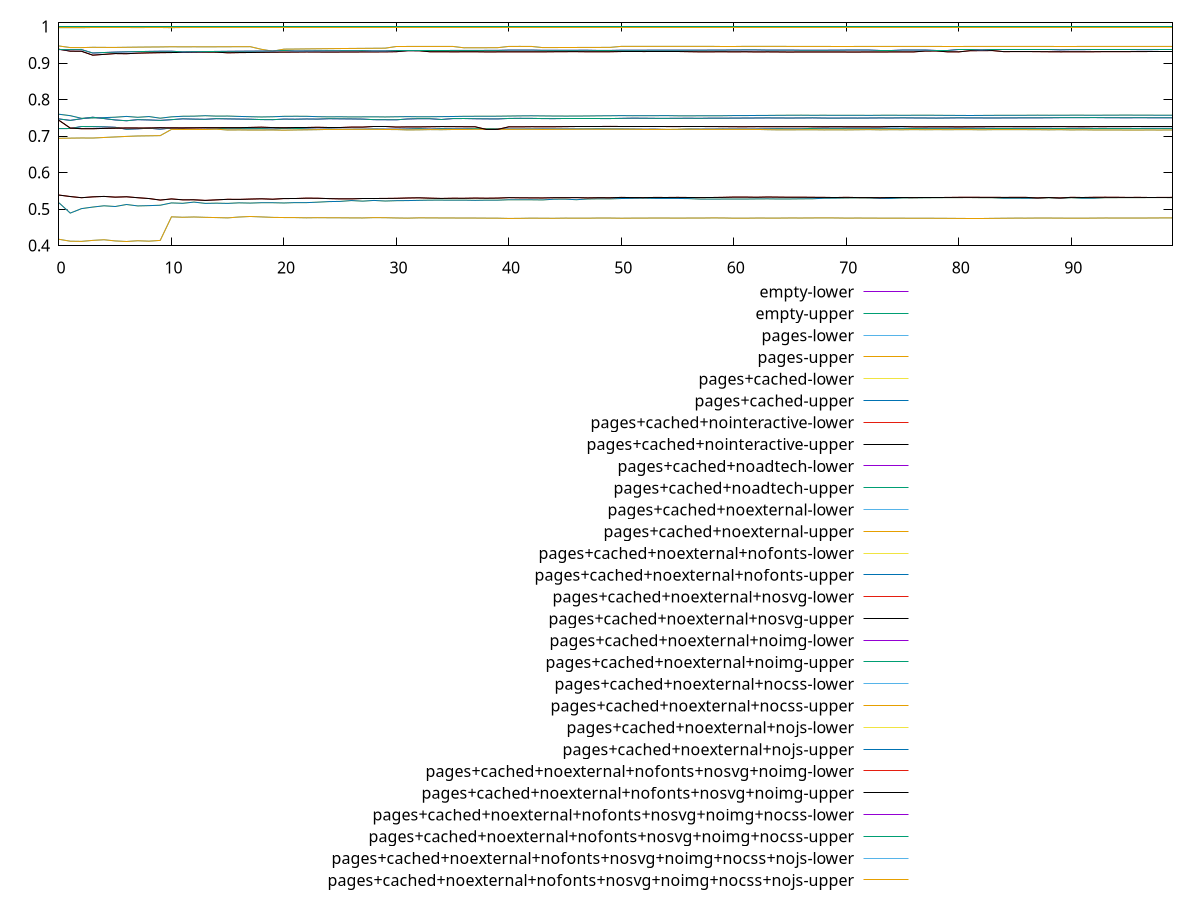 reset

$emptyLower <<EOF
0 0.9999988923635843
1 0.9999988777140756
2 0.999998929100184
3 0.9999989431433602
4 0.9999989604121001
5 0.9999989697265349
6 0.9999989797685088
7 0.9999989861453575
8 0.999998992707236
9 0.999998999787985
10 0.9999990285158242
11 0.9999990289676807
12 0.9999990292012234
13 0.9999990211427272
14 0.9999990205044482
15 0.9999990199738852
16 0.9999990208810751
17 0.9999990216341322
18 0.99999902129815
19 0.9999990219689078
20 0.9999990273616486
21 0.999999028995459
22 0.9999990292533472
23 0.9999990294990936
24 0.9999990297576079
25 0.9999990305840882
26 0.9999990307077999
27 0.9999990308342911
28 0.999999030195598
29 0.9999990296098221
30 0.9999990296098221
31 0.9999990291038572
32 0.9999990286342691
33 0.9999990281807135
34 0.9999990252901212
35 0.9999990249901444
36 0.999999025991806
37 0.9999990262340799
38 0.9999990268913074
39 0.9999990269866654
40 0.9999990300332136
41 0.9999990301519465
42 0.9999990302712884
43 0.9999990298590503
44 0.9999990303636929
45 0.9999990310950929
46 0.9999990311506218
47 0.9999990311483066
48 0.9999990297063207
49 0.9999990277527233
50 0.9999990304060806
51 0.9999990296501706
52 0.9999990262670713
53 0.9999990271736205
54 0.9999990260698042
55 0.999999026257446
56 0.9999990264186527
57 0.9999990262224483
58 0.9999990268433174
59 0.9999990270062392
60 0.9999990256290993
61 0.9999990260502511
62 0.9999990261823223
63 0.9999990263194145
64 0.9999990267112258
65 0.9999990268493761
66 0.9999990275860416
67 0.9999990300375311
68 0.999999027041642
69 0.999999026866309
70 0.9999990282470107
71 0.9999990289417195
72 0.9999990290169501
73 0.9999990291016306
74 0.9999990289354915
75 0.9999990290245129
76 0.9999990291164974
77 0.9999990295622999
78 0.9999990293766837
79 0.9999990294473265
80 0.9999990294473265
81 0.9999990295049016
82 0.9999990297790953
83 0.9999990296007089
84 0.9999990298549528
85 0.9999990302553201
86 0.9999990307751244
87 0.9999990308018774
88 0.9999990310438286
89 0.9999990310903463
90 0.9999990305921924
91 0.9999990306157895
92 0.9999990311357368
93 0.9999990309404803
94 0.9999990309862533
95 0.9999990305556429
96 0.999999030607598
97 0.9999990308098805
98 0.9999990313009911
99 0.9999990317909081
EOF

$emptyUpper <<EOF
0 0.9999988923635843
1 0.9999988777140756
2 0.999998929100184
3 0.9999989431433602
4 0.9999989604121001
5 0.9999989697265349
6 0.9999989797685088
7 0.9999989861453575
8 0.999998992707236
9 0.999998999787985
10 0.9999990285158242
11 0.9999990289676807
12 0.9999990292012234
13 0.9999990211427272
14 0.9999990205044482
15 0.9999990199738852
16 0.9999990208810751
17 0.9999990216341322
18 0.99999902129815
19 0.9999990219689078
20 0.9999990273616486
21 0.999999028995459
22 0.9999990292533472
23 0.9999990294990936
24 0.9999990297576079
25 0.9999990305840882
26 0.9999990307077999
27 0.9999990308342911
28 0.999999030195598
29 0.9999990296098221
30 0.9999990296098221
31 0.9999990291038572
32 0.9999990286342691
33 0.9999990281807135
34 0.9999990252901212
35 0.9999990249901444
36 0.999999025991806
37 0.9999990262340799
38 0.9999990268913074
39 0.9999990269866654
40 0.9999990300332136
41 0.9999990301519465
42 0.9999990302712884
43 0.9999990298590503
44 0.9999990303636929
45 0.9999990310950929
46 0.9999990311506218
47 0.9999990311483066
48 0.9999990297063207
49 0.9999990277527233
50 0.9999990304060806
51 0.9999990296501706
52 0.9999990262670713
53 0.9999990271736205
54 0.9999990260698042
55 0.999999026257446
56 0.9999990264186527
57 0.9999990262224483
58 0.9999990268433174
59 0.9999990270062392
60 0.9999990256290993
61 0.9999990260502511
62 0.9999990261823223
63 0.9999990263194145
64 0.9999990267112258
65 0.9999990268493761
66 0.9999990275860416
67 0.9999990300375311
68 0.999999027041642
69 0.999999026866309
70 0.9999990282470107
71 0.9999990289417195
72 0.9999990290169501
73 0.9999990291016306
74 0.9999990289354915
75 0.9999990290245129
76 0.9999990291164974
77 0.9999990295622999
78 0.9999990293766837
79 0.9999990294473265
80 0.9999990294473265
81 0.9999990295049016
82 0.9999990297790953
83 0.9999990296007089
84 0.9999990298549528
85 0.9999990302553201
86 0.9999990307751244
87 0.9999990308018774
88 0.9999990310438286
89 0.9999990310903463
90 0.9999990305921924
91 0.9999990306157895
92 0.9999990311357368
93 0.9999990309404803
94 0.9999990309862533
95 0.9999990305556429
96 0.999999030607598
97 0.9999990308098805
98 0.9999990313009911
99 0.9999990317909081
EOF

$pagesLower <<EOF
0 0.41721650561003276
1 0.4120162612295458
2 0.41154416772945357
3 0.41424191979903285
4 0.4159692504664762
5 0.4127732924356839
6 0.4111891513379051
7 0.41326238302634305
8 0.4120645651600633
9 0.4142448503024684
10 0.4788276062616534
11 0.4775627676660954
12 0.47839004769972376
13 0.4774027968504841
14 0.4767490464905144
15 0.47592478644315594
16 0.47827017508390884
17 0.47977035253170547
18 0.47857214745013893
19 0.47724858309243373
20 0.476837020477747
21 0.47668961444867053
22 0.47610003382674687
23 0.47649567768102413
24 0.4762564165784904
25 0.47613887415678413
26 0.475889070798438
27 0.47574752787575714
28 0.4766286057379101
29 0.4764138530550774
30 0.4756812482012308
31 0.4752060826739305
32 0.47600530173206723
33 0.47589548520902486
34 0.4756976698011981
35 0.47559063749876684
36 0.4755392500532116
37 0.4754204550451033
38 0.4752159677639969
39 0.4750722806679799
40 0.47437366929097863
41 0.47461677270067343
42 0.47519118097038954
43 0.4749230175614936
44 0.4747937164608692
45 0.47523896177414565
46 0.4751094052466612
47 0.47503336851899236
48 0.47555557716622104
49 0.4754469168062465
50 0.474983496468355
51 0.47524856163337065
52 0.475323253399671
53 0.47551224490831545
54 0.475429160243691
55 0.4753251024305801
56 0.47541227705532946
57 0.47540463978688
58 0.47580095960651086
59 0.4757416384489725
60 0.47506298357540344
61 0.47507689074118625
62 0.4754280488620107
63 0.4753899838202951
64 0.4753484983814871
65 0.4756345028034481
66 0.4755502506417137
67 0.475740980131785
68 0.4759317448020673
69 0.4757452670661122
70 0.47527791722072443
71 0.4754498377560242
72 0.4753018571341572
73 0.4751764570972412
74 0.47511994501382177
75 0.475063850987601
76 0.4749564297464341
77 0.474877659717279
78 0.47484083076533373
79 0.47466047631059866
80 0.4744300754754162
81 0.47435498916336905
82 0.474365105235792
83 0.47462720874997455
84 0.4749519918328265
85 0.47524222550651035
86 0.47520918586780214
87 0.4754971815957989
88 0.4754616425289613
89 0.4752603196967363
90 0.47507497426800477
91 0.475053873045395
92 0.4753148585787584
93 0.4755872178520248
94 0.4755551974136539
95 0.4754669744475073
96 0.47540502827492453
97 0.475639907829576
98 0.47579773439691386
99 0.4758971786670146
EOF

$pagesUpper <<EOF
0 0.41721650561003276
1 0.4120162612295458
2 0.41154416772945357
3 0.41424191979903285
4 0.4159692504664762
5 0.4127732924356839
6 0.4111891513379051
7 0.41326238302634305
8 0.4120645651600633
9 0.4142448503024684
10 0.4788276062616534
11 0.4775627676660954
12 0.47839004769972376
13 0.4774027968504841
14 0.4767490464905144
15 0.47592478644315594
16 0.47827017508390884
17 0.47977035253170547
18 0.47857214745013893
19 0.47724858309243373
20 0.476837020477747
21 0.47668961444867053
22 0.47610003382674687
23 0.47649567768102413
24 0.4762564165784904
25 0.47613887415678413
26 0.475889070798438
27 0.47574752787575714
28 0.4766286057379101
29 0.4764138530550774
30 0.4756812482012308
31 0.4752060826739305
32 0.47600530173206723
33 0.47589548520902486
34 0.4756976698011981
35 0.47559063749876684
36 0.4755392500532116
37 0.4754204550451033
38 0.4752159677639969
39 0.4750722806679799
40 0.47437366929097863
41 0.47461677270067343
42 0.47519118097038954
43 0.4749230175614936
44 0.4747937164608692
45 0.47523896177414565
46 0.4751094052466612
47 0.47503336851899236
48 0.47555557716622104
49 0.4754469168062465
50 0.474983496468355
51 0.47524856163337065
52 0.475323253399671
53 0.47551224490831545
54 0.475429160243691
55 0.4753251024305801
56 0.47541227705532946
57 0.47540463978688
58 0.47580095960651086
59 0.4757416384489725
60 0.47506298357540344
61 0.47507689074118625
62 0.4754280488620107
63 0.4753899838202951
64 0.4753484983814871
65 0.4756345028034481
66 0.4755502506417137
67 0.475740980131785
68 0.4759317448020673
69 0.4757452670661122
70 0.47527791722072443
71 0.4754498377560242
72 0.4753018571341572
73 0.4751764570972412
74 0.47511994501382177
75 0.475063850987601
76 0.4749564297464341
77 0.474877659717279
78 0.47484083076533373
79 0.47466047631059866
80 0.4744300754754162
81 0.47435498916336905
82 0.474365105235792
83 0.47462720874997455
84 0.4749519918328265
85 0.47524222550651035
86 0.47520918586780214
87 0.4754971815957989
88 0.4754616425289613
89 0.4752603196967363
90 0.47507497426800477
91 0.475053873045395
92 0.4753148585787584
93 0.4755872178520248
94 0.4755551974136539
95 0.4754669744475073
96 0.47540502827492453
97 0.475639907829576
98 0.47579773439691386
99 0.4758971786670146
EOF

$pagesCachedLower <<EOF
0 0.517172630862501
1 0.48903035586114996
2 0.5012762059168185
3 0.5055236446209951
4 0.5090500206063051
5 0.5070560320541161
6 0.5125623241007754
7 0.5087226395446118
8 0.5094867829270825
9 0.5105659080039995
10 0.5169281884895789
11 0.5158193153597884
12 0.5191710938944119
13 0.5156356275922986
14 0.5162267310079159
15 0.5156136352025059
16 0.5171126842562386
17 0.5164415336123634
18 0.5174830344732093
19 0.5174582722627402
20 0.516764569620967
21 0.5177666326892603
22 0.5177063510149358
23 0.5189652307134286
24 0.5205500363206917
25 0.521073331596288
26 0.5233871246909583
27 0.5217691967260059
28 0.5237184239866226
29 0.5221206993469747
30 0.5230730833878882
31 0.5233330824592032
32 0.5239652902910005
33 0.5245238759161361
34 0.5245601613694791
35 0.5244173233254269
36 0.5245096602610417
37 0.5239528970953083
38 0.5244958498932268
39 0.524438004741603
40 0.5255915744271652
41 0.5254987145086979
42 0.5254797966523804
43 0.5251178372832075
44 0.5270000533340068
45 0.5272287454474397
46 0.5257048556622118
47 0.5276672298147802
48 0.5281587670098105
49 0.5280770640354701
50 0.5289527465360252
51 0.5294348915309668
52 0.5298333713280998
53 0.5292730172445849
54 0.5291654478781156
55 0.5291430805244225
56 0.5287122843710802
57 0.5274265991337852
58 0.5272798863244651
59 0.5274909493648404
60 0.527601567061831
61 0.527524236563641
62 0.5278586340742025
63 0.5280418459394665
64 0.5276585185019804
65 0.5277796672222628
66 0.5281353401962887
67 0.5283049940387068
68 0.5296798460388935
69 0.5299431557515509
70 0.5304818877542876
71 0.5307715843553863
72 0.530506105983818
73 0.529107841432585
74 0.5292459629661334
75 0.5305633200688461
76 0.5307478538534784
77 0.5309680682369043
78 0.5312282160544511
79 0.5313387596105654
80 0.5314258125937614
81 0.5315273361311886
82 0.5311895170140345
83 0.5311262864274172
84 0.5297107177580339
85 0.5297421974096254
86 0.5295691420893495
87 0.5298009378366425
88 0.5311019386804895
89 0.5295145490144147
90 0.5311778205538658
91 0.5296808356341918
92 0.5297200679888002
93 0.5312005006730424
94 0.531277217293109
95 0.5314181807934303
96 0.5313545204843719
97 0.5315602132122464
98 0.531639604200351
99 0.5313051490709697
EOF

$pagesCachedUpper <<EOF
0 0.517172630862501
1 0.48903035586114996
2 0.5012762059168185
3 0.5055236446209951
4 0.5090500206063051
5 0.5070560320541161
6 0.5125623241007754
7 0.5087226395446118
8 0.5094867829270825
9 0.5105659080039995
10 0.5169281884895789
11 0.5158193153597884
12 0.5191710938944119
13 0.5156356275922986
14 0.5162267310079159
15 0.5156136352025059
16 0.5171126842562386
17 0.5164415336123634
18 0.5174830344732093
19 0.5174582722627402
20 0.516764569620967
21 0.5177666326892603
22 0.5177063510149358
23 0.5189652307134286
24 0.5205500363206917
25 0.521073331596288
26 0.5233871246909583
27 0.5217691967260059
28 0.5237184239866226
29 0.5221206993469747
30 0.5230730833878882
31 0.5233330824592032
32 0.5239652902910005
33 0.5245238759161361
34 0.5245601613694791
35 0.5244173233254269
36 0.5245096602610417
37 0.5239528970953083
38 0.5244958498932268
39 0.524438004741603
40 0.5255915744271652
41 0.5254987145086979
42 0.5254797966523804
43 0.5251178372832075
44 0.5270000533340068
45 0.5272287454474397
46 0.5257048556622118
47 0.5276672298147802
48 0.5281587670098105
49 0.5280770640354701
50 0.5289527465360252
51 0.5294348915309668
52 0.5298333713280998
53 0.5292730172445849
54 0.5291654478781156
55 0.5291430805244225
56 0.5287122843710802
57 0.5274265991337852
58 0.5272798863244651
59 0.5274909493648404
60 0.527601567061831
61 0.527524236563641
62 0.5278586340742025
63 0.5280418459394665
64 0.5276585185019804
65 0.5277796672222628
66 0.5281353401962887
67 0.5283049940387068
68 0.5296798460388935
69 0.5299431557515509
70 0.5304818877542876
71 0.5307715843553863
72 0.530506105983818
73 0.529107841432585
74 0.5292459629661334
75 0.5305633200688461
76 0.5307478538534784
77 0.5309680682369043
78 0.5312282160544511
79 0.5313387596105654
80 0.5314258125937614
81 0.5315273361311886
82 0.5311895170140345
83 0.5311262864274172
84 0.5297107177580339
85 0.5297421974096254
86 0.5295691420893495
87 0.5298009378366425
88 0.5311019386804895
89 0.5295145490144147
90 0.5311778205538658
91 0.5296808356341918
92 0.5297200679888002
93 0.5312005006730424
94 0.531277217293109
95 0.5314181807934303
96 0.5313545204843719
97 0.5315602132122464
98 0.531639604200351
99 0.5313051490709697
EOF

$pagesCachedNointeractiveLower <<EOF
0 0.5384212623453064
1 0.5344086722939391
2 0.5311671861739546
3 0.5335057121206792
4 0.5347188462651792
5 0.5327192444231938
6 0.5337342184426748
7 0.5311541747842731
8 0.5288990102718701
9 0.52469916237807
10 0.5278538602750112
11 0.5253902799044684
12 0.5254774814266004
13 0.5238132740425016
14 0.5252761999016243
15 0.5268116265354491
16 0.5265355432136232
17 0.5274303474880658
18 0.5281922332856396
19 0.5270483859548589
20 0.5288635505999241
21 0.5289618701106494
22 0.5299479587081672
23 0.5297136666666882
24 0.5287088954482764
25 0.5280523440336378
26 0.5280103822631097
27 0.528628135179242
28 0.5286167424314998
29 0.5291989884837236
30 0.5295362323491289
31 0.5303964481989336
32 0.5309015009750556
33 0.5299051966610352
34 0.5291722852288969
35 0.5296905919358035
36 0.5295933535452599
37 0.530119881491927
38 0.5297534578962781
39 0.530104775119457
40 0.5313437010460528
41 0.5308781955447348
42 0.5306891011048922
43 0.5304954572699444
44 0.5311622910845251
45 0.5311386347126873
46 0.5314342211507519
47 0.5306958193749357
48 0.5312126319498092
49 0.5310397750257854
50 0.5320272820479152
51 0.5314894448330023
52 0.5314671925067299
53 0.5319298644339371
54 0.531785600832729
55 0.5320674665341757
56 0.5317715189553678
57 0.5315508462404115
58 0.5317658043755891
59 0.5321748389161419
60 0.5328516828134655
61 0.5328628081818114
62 0.5324215480763274
63 0.5330568354375287
64 0.5327285053574707
65 0.5324035951276908
66 0.532522073124535
67 0.5322332596473219
68 0.5320686267507495
69 0.5316696040073998
70 0.5322010587623498
71 0.5315839262434389
72 0.5316012246491084
73 0.5312353137326795
74 0.5314072729017103
75 0.5313995100894622
76 0.5315645083319277
77 0.5318145946169021
78 0.5316975984785062
79 0.5318945858468803
80 0.5322168104657227
81 0.5323731631965286
82 0.5321722550155844
83 0.5321798942847572
84 0.5319683252580185
85 0.532097808403452
86 0.5320151977782672
87 0.530593378337777
88 0.5317381407215409
89 0.5305216037008259
90 0.5322006600084978
91 0.5317521053905343
92 0.5322477787399609
93 0.5324053718357095
94 0.5322909403563671
95 0.5319372826123973
96 0.5320821197670678
97 0.5317527279053618
98 0.5319125874791772
99 0.532052224625433
EOF

$pagesCachedNointeractiveUpper <<EOF
0 0.5384212623453064
1 0.5344086722939391
2 0.5311671861739546
3 0.5335057121206792
4 0.5347188462651792
5 0.5327192444231938
6 0.5337342184426748
7 0.5311541747842731
8 0.5288990102718701
9 0.52469916237807
10 0.5278538602750112
11 0.5253902799044684
12 0.5254774814266004
13 0.5238132740425016
14 0.5252761999016243
15 0.5268116265354491
16 0.5265355432136232
17 0.5274303474880658
18 0.5281922332856396
19 0.5270483859548589
20 0.5288635505999241
21 0.5289618701106494
22 0.5299479587081672
23 0.5297136666666882
24 0.5287088954482764
25 0.5280523440336378
26 0.5280103822631097
27 0.528628135179242
28 0.5286167424314998
29 0.5291989884837236
30 0.5295362323491289
31 0.5303964481989336
32 0.5309015009750556
33 0.5299051966610352
34 0.5291722852288969
35 0.5296905919358035
36 0.5295933535452599
37 0.530119881491927
38 0.5297534578962781
39 0.530104775119457
40 0.5313437010460528
41 0.5308781955447348
42 0.5306891011048922
43 0.5304954572699444
44 0.5311622910845251
45 0.5311386347126873
46 0.5314342211507519
47 0.5306958193749357
48 0.5312126319498092
49 0.5310397750257854
50 0.5320272820479152
51 0.5314894448330023
52 0.5314671925067299
53 0.5319298644339371
54 0.531785600832729
55 0.5320674665341757
56 0.5317715189553678
57 0.5315508462404115
58 0.5317658043755891
59 0.5321748389161419
60 0.5328516828134655
61 0.5328628081818114
62 0.5324215480763274
63 0.5330568354375287
64 0.5327285053574707
65 0.5324035951276908
66 0.532522073124535
67 0.5322332596473219
68 0.5320686267507495
69 0.5316696040073998
70 0.5322010587623498
71 0.5315839262434389
72 0.5316012246491084
73 0.5312353137326795
74 0.5314072729017103
75 0.5313995100894622
76 0.5315645083319277
77 0.5318145946169021
78 0.5316975984785062
79 0.5318945858468803
80 0.5322168104657227
81 0.5323731631965286
82 0.5321722550155844
83 0.5321798942847572
84 0.5319683252580185
85 0.532097808403452
86 0.5320151977782672
87 0.530593378337777
88 0.5317381407215409
89 0.5305216037008259
90 0.5322006600084978
91 0.5317521053905343
92 0.5322477787399609
93 0.5324053718357095
94 0.5322909403563671
95 0.5319372826123973
96 0.5320821197670678
97 0.5317527279053618
98 0.5319125874791772
99 0.532052224625433
EOF

$pagesCachedNoadtechLower <<EOF
0 0.7205822506806203
1 0.7207425010706464
2 0.7262479172437664
3 0.7260217809641859
4 0.725334296856286
5 0.7240874339505876
6 0.7187796678321001
7 0.7199752352726726
8 0.7216369222313439
9 0.7190131270864353
10 0.7221571087032936
11 0.7219387956331943
12 0.7230952441059337
13 0.7224414712131114
14 0.7218091458505392
15 0.7201040412418712
16 0.7204147671454416
17 0.7201538103070181
18 0.7204397589769499
19 0.7193173218348874
20 0.7212666345740582
21 0.7210830875203529
22 0.7196035714250836
23 0.7187451905094809
24 0.719457406042126
25 0.718693366513226
26 0.7186651473450673
27 0.7187902343668151
28 0.7193531899690975
29 0.7190464379543766
30 0.7189281765726981
31 0.7195027497034149
32 0.7202507930497193
33 0.7192201546647236
34 0.7201608653648797
35 0.7197458585002192
36 0.7196465562958144
37 0.7201230711319186
38 0.7201205935716677
39 0.7201131689251868
40 0.7192320381625481
41 0.7193884420676848
42 0.7194817221149948
43 0.7195270904463221
44 0.7194535567154262
45 0.7195885904964429
46 0.7195162453680098
47 0.7198902488235143
48 0.7200093455866389
49 0.7196199616448664
50 0.7194861347432158
51 0.7191242947939437
52 0.7188145162964152
53 0.7189426288320426
54 0.7191300085878304
55 0.7191393675383718
56 0.719313320391076
57 0.7190342371884836
58 0.7191306048671203
59 0.7194306750074445
60 0.7193235174581462
61 0.7194129819919074
62 0.7194221386933656
63 0.719706733945335
64 0.7200808328234254
65 0.7197958565674928
66 0.7198483932324851
67 0.7210619142654767
68 0.7215342655360663
69 0.7213229787176892
70 0.7214367545859882
71 0.7215671373480386
72 0.7215227862653651
73 0.7215488643876808
74 0.7216048873606922
75 0.721335141972599
76 0.7210543065042951
77 0.7212839202839838
78 0.7212664555992526
79 0.7214149782852012
80 0.7216171608760508
81 0.7213469834119057
82 0.7213288034005707
83 0.7210737460468701
84 0.7210596741782126
85 0.7210645337553404
86 0.7211190882258202
87 0.7211432769800863
88 0.7211286672419075
89 0.7209174598694191
90 0.7211295608242567
91 0.7213269332352017
92 0.7209120312207523
93 0.720970054680709
94 0.7209543486848463
95 0.7210016510619423
96 0.7210494895187248
97 0.7211558195462506
98 0.7211248023375726
99 0.7210903982850994
EOF

$pagesCachedNoadtechUpper <<EOF
0 0.7205822506806203
1 0.7207425010706464
2 0.7262479172437664
3 0.7260217809641859
4 0.725334296856286
5 0.7240874339505876
6 0.7187796678321001
7 0.7199752352726726
8 0.7216369222313439
9 0.7190131270864353
10 0.7221571087032936
11 0.7219387956331943
12 0.7230952441059337
13 0.7224414712131114
14 0.7218091458505392
15 0.7201040412418712
16 0.7204147671454416
17 0.7201538103070181
18 0.7204397589769499
19 0.7193173218348874
20 0.7212666345740582
21 0.7210830875203529
22 0.7196035714250836
23 0.7187451905094809
24 0.719457406042126
25 0.718693366513226
26 0.7186651473450673
27 0.7187902343668151
28 0.7193531899690975
29 0.7190464379543766
30 0.7189281765726981
31 0.7195027497034149
32 0.7202507930497193
33 0.7192201546647236
34 0.7201608653648797
35 0.7197458585002192
36 0.7196465562958144
37 0.7201230711319186
38 0.7201205935716677
39 0.7201131689251868
40 0.7192320381625481
41 0.7193884420676848
42 0.7194817221149948
43 0.7195270904463221
44 0.7194535567154262
45 0.7195885904964429
46 0.7195162453680098
47 0.7198902488235143
48 0.7200093455866389
49 0.7196199616448664
50 0.7194861347432158
51 0.7191242947939437
52 0.7188145162964152
53 0.7189426288320426
54 0.7191300085878304
55 0.7191393675383718
56 0.719313320391076
57 0.7190342371884836
58 0.7191306048671203
59 0.7194306750074445
60 0.7193235174581462
61 0.7194129819919074
62 0.7194221386933656
63 0.719706733945335
64 0.7200808328234254
65 0.7197958565674928
66 0.7198483932324851
67 0.7210619142654767
68 0.7215342655360663
69 0.7213229787176892
70 0.7214367545859882
71 0.7215671373480386
72 0.7215227862653651
73 0.7215488643876808
74 0.7216048873606922
75 0.721335141972599
76 0.7210543065042951
77 0.7212839202839838
78 0.7212664555992526
79 0.7214149782852012
80 0.7216171608760508
81 0.7213469834119057
82 0.7213288034005707
83 0.7210737460468701
84 0.7210596741782126
85 0.7210645337553404
86 0.7211190882258202
87 0.7211432769800863
88 0.7211286672419075
89 0.7209174598694191
90 0.7211295608242567
91 0.7213269332352017
92 0.7209120312207523
93 0.720970054680709
94 0.7209543486848463
95 0.7210016510619423
96 0.7210494895187248
97 0.7211558195462506
98 0.7211248023375726
99 0.7210903982850994
EOF

$pagesCachedNoexternalLower <<EOF
0 0.6939062035722915
1 0.6943628772721547
2 0.6948223091928845
3 0.694635504843256
4 0.6961998914372708
5 0.697657607241383
6 0.6991240084819482
7 0.7002984796294446
8 0.7007599770495062
9 0.7012725939700724
10 0.7183747057903718
11 0.7181357462691136
12 0.7181679119827064
13 0.7181007709536779
14 0.7189245959909435
15 0.7166719026941339
16 0.7169128977223198
17 0.7165767608920204
18 0.7166341856952865
19 0.7167686243858854
20 0.7161655146147774
21 0.7168079387866351
22 0.7171587450770983
23 0.7176246379827963
24 0.7183302775395453
25 0.7182653578781601
26 0.718530983182416
27 0.7185827625446544
28 0.7186285898852462
29 0.7180035083422314
30 0.7179243751397043
31 0.7168724883708276
32 0.7171501313652694
33 0.7177942124266383
34 0.7175329718957552
35 0.7180640169705178
36 0.7181218267158547
37 0.7186422415047126
38 0.7186516560852253
39 0.7186316618123916
40 0.7184198378282837
41 0.7185735688218003
42 0.7186834885689741
43 0.7181279934581929
44 0.7185015980404933
45 0.7186414302898892
46 0.7186980152466506
47 0.719049818104099
48 0.7186961501032301
49 0.7190333038120101
50 0.7188384521571647
51 0.7188544565201641
52 0.7182854821174647
53 0.7182417496708355
54 0.7183707091527479
55 0.7186859635135526
56 0.718966786881498
57 0.7184891519881764
58 0.7184435010772855
59 0.7184667356819145
60 0.7184434916557518
61 0.7183992800334328
62 0.7182791498827464
63 0.7175580525667552
64 0.7170814308177044
65 0.7170880879213456
66 0.7173711808951093
67 0.71740223197669
68 0.7170335329851557
69 0.7171353264379937
70 0.7170215475823503
71 0.717341466343074
72 0.7177192354366128
73 0.7171770415396602
74 0.717519809719345
75 0.7173609535966208
76 0.7177697354745014
77 0.7174010516841696
78 0.7176747302072523
79 0.7175134991990636
80 0.7176541296176704
81 0.7176950075636295
82 0.7172318489848211
83 0.7176111224165002
84 0.717695351670777
85 0.717675246697392
86 0.7176000956018364
87 0.7175146755764114
88 0.7171928903660344
89 0.7175656359134692
90 0.7169379822885322
91 0.7172428595614971
92 0.7168081247028677
93 0.716780439910857
94 0.716821459913227
95 0.7165623821544489
96 0.7166658271607029
97 0.7166966154990558
98 0.7166705989229644
99 0.716769252190874
EOF

$pagesCachedNoexternalUpper <<EOF
0 0.6939062035722915
1 0.6943628772721547
2 0.6948223091928845
3 0.694635504843256
4 0.6961998914372708
5 0.697657607241383
6 0.6991240084819482
7 0.7002984796294446
8 0.7007599770495062
9 0.7012725939700724
10 0.7183747057903718
11 0.7181357462691136
12 0.7181679119827064
13 0.7181007709536779
14 0.7189245959909435
15 0.7166719026941339
16 0.7169128977223198
17 0.7165767608920204
18 0.7166341856952865
19 0.7167686243858854
20 0.7161655146147774
21 0.7168079387866351
22 0.7171587450770983
23 0.7176246379827963
24 0.7183302775395453
25 0.7182653578781601
26 0.718530983182416
27 0.7185827625446544
28 0.7186285898852462
29 0.7180035083422314
30 0.7179243751397043
31 0.7168724883708276
32 0.7171501313652694
33 0.7177942124266383
34 0.7175329718957552
35 0.7180640169705178
36 0.7181218267158547
37 0.7186422415047126
38 0.7186516560852253
39 0.7186316618123916
40 0.7184198378282837
41 0.7185735688218003
42 0.7186834885689741
43 0.7181279934581929
44 0.7185015980404933
45 0.7186414302898892
46 0.7186980152466506
47 0.719049818104099
48 0.7186961501032301
49 0.7190333038120101
50 0.7188384521571647
51 0.7188544565201641
52 0.7182854821174647
53 0.7182417496708355
54 0.7183707091527479
55 0.7186859635135526
56 0.718966786881498
57 0.7184891519881764
58 0.7184435010772855
59 0.7184667356819145
60 0.7184434916557518
61 0.7183992800334328
62 0.7182791498827464
63 0.7175580525667552
64 0.7170814308177044
65 0.7170880879213456
66 0.7173711808951093
67 0.71740223197669
68 0.7170335329851557
69 0.7171353264379937
70 0.7170215475823503
71 0.717341466343074
72 0.7177192354366128
73 0.7171770415396602
74 0.717519809719345
75 0.7173609535966208
76 0.7177697354745014
77 0.7174010516841696
78 0.7176747302072523
79 0.7175134991990636
80 0.7176541296176704
81 0.7176950075636295
82 0.7172318489848211
83 0.7176111224165002
84 0.717695351670777
85 0.717675246697392
86 0.7176000956018364
87 0.7175146755764114
88 0.7171928903660344
89 0.7175656359134692
90 0.7169379822885322
91 0.7172428595614971
92 0.7168081247028677
93 0.716780439910857
94 0.716821459913227
95 0.7165623821544489
96 0.7166658271607029
97 0.7166966154990558
98 0.7166705989229644
99 0.716769252190874
EOF

$pagesCachedNoexternalNofontsLower <<EOF
0 0.7598553563944119
1 0.7559644595538539
2 0.7486799762203471
3 0.7497079414234747
4 0.7505889588160183
5 0.7517375960635322
6 0.753903189850073
7 0.7515158813315396
8 0.7535650316797292
9 0.7490197339030578
10 0.7527416969523724
11 0.7543159978988294
12 0.7545864529572285
13 0.7558456753052114
14 0.7547064141995322
15 0.7548862942282445
16 0.7539080260978492
17 0.7530963424000063
18 0.7524165819784348
19 0.7529823261508594
20 0.7541380484875453
21 0.7543437842130192
22 0.7542296558377316
23 0.7531743272328931
24 0.7527120241388212
25 0.7529531360384129
26 0.7524850991753695
27 0.7526740877402213
28 0.7528498276372441
29 0.7524386721311336
30 0.7529523316808441
31 0.7533276792685644
32 0.7529260924699601
33 0.75300701102574
34 0.753346634978388
35 0.7536689420409899
36 0.7541978333311637
37 0.7543295730551084
38 0.7544222454285796
39 0.7545112622657527
40 0.7549289862211822
41 0.7553755711346305
42 0.7556261813686458
43 0.7552858330353103
44 0.7549662041605026
45 0.7548364972024777
46 0.7549072747425413
47 0.7551308387261694
48 0.7555135523343264
49 0.7557272769858178
50 0.7560697051268399
51 0.7557705006834917
52 0.7558159049471983
53 0.7558843255615486
54 0.7560788385290943
55 0.7555873508398131
56 0.7554722478095552
57 0.7556591034689132
58 0.755703542983847
59 0.7557479373741528
60 0.7561949546739801
61 0.7562290562039669
62 0.7565189048382736
63 0.756675723805375
64 0.756954263625077
65 0.7571036357595285
66 0.7572477652809111
67 0.7569724976958019
68 0.7571107314721836
69 0.7568748257967868
70 0.7570047204474019
71 0.7570219122198827
72 0.7567686504740594
73 0.7570344189413264
74 0.7571683029780026
75 0.7569467064293462
76 0.7570774108638737
77 0.7571268622447089
78 0.7570218018488208
79 0.7567680206855647
80 0.7566378062014403
81 0.7564222869496178
82 0.7566478475660996
83 0.7568678856661332
84 0.7569133821367116
85 0.7569277398306521
86 0.7570462866659099
87 0.7572516707057101
88 0.7570464116893112
89 0.7571577058937554
90 0.757250525701436
91 0.7572601883478864
92 0.7570785656339798
93 0.7572701414560394
94 0.7573671623761883
95 0.7575536214227657
96 0.7572638071642128
97 0.757287289364741
98 0.7571031230326375
99 0.7571263511693148
EOF

$pagesCachedNoexternalNofontsUpper <<EOF
0 0.7598553563944119
1 0.7559644595538539
2 0.7486799762203471
3 0.7497079414234747
4 0.7505889588160183
5 0.7517375960635322
6 0.753903189850073
7 0.7515158813315396
8 0.7535650316797292
9 0.7490197339030578
10 0.7527416969523724
11 0.7543159978988294
12 0.7545864529572285
13 0.7558456753052114
14 0.7547064141995322
15 0.7548862942282445
16 0.7539080260978492
17 0.7530963424000063
18 0.7524165819784348
19 0.7529823261508594
20 0.7541380484875453
21 0.7543437842130192
22 0.7542296558377316
23 0.7531743272328931
24 0.7527120241388212
25 0.7529531360384129
26 0.7524850991753695
27 0.7526740877402213
28 0.7528498276372441
29 0.7524386721311336
30 0.7529523316808441
31 0.7533276792685644
32 0.7529260924699601
33 0.75300701102574
34 0.753346634978388
35 0.7536689420409899
36 0.7541978333311637
37 0.7543295730551084
38 0.7544222454285796
39 0.7545112622657527
40 0.7549289862211822
41 0.7553755711346305
42 0.7556261813686458
43 0.7552858330353103
44 0.7549662041605026
45 0.7548364972024777
46 0.7549072747425413
47 0.7551308387261694
48 0.7555135523343264
49 0.7557272769858178
50 0.7560697051268399
51 0.7557705006834917
52 0.7558159049471983
53 0.7558843255615486
54 0.7560788385290943
55 0.7555873508398131
56 0.7554722478095552
57 0.7556591034689132
58 0.755703542983847
59 0.7557479373741528
60 0.7561949546739801
61 0.7562290562039669
62 0.7565189048382736
63 0.756675723805375
64 0.756954263625077
65 0.7571036357595285
66 0.7572477652809111
67 0.7569724976958019
68 0.7571107314721836
69 0.7568748257967868
70 0.7570047204474019
71 0.7570219122198827
72 0.7567686504740594
73 0.7570344189413264
74 0.7571683029780026
75 0.7569467064293462
76 0.7570774108638737
77 0.7571268622447089
78 0.7570218018488208
79 0.7567680206855647
80 0.7566378062014403
81 0.7564222869496178
82 0.7566478475660996
83 0.7568678856661332
84 0.7569133821367116
85 0.7569277398306521
86 0.7570462866659099
87 0.7572516707057101
88 0.7570464116893112
89 0.7571577058937554
90 0.757250525701436
91 0.7572601883478864
92 0.7570785656339798
93 0.7572701414560394
94 0.7573671623761883
95 0.7575536214227657
96 0.7572638071642128
97 0.757287289364741
98 0.7571031230326375
99 0.7571263511693148
EOF

$pagesCachedNoexternalNosvgLower <<EOF
0 0.7431099333946388
1 0.72198888453563
2 0.7202316527658401
3 0.7201847556115948
4 0.7210507433801326
5 0.721634207612104
6 0.7222930457521684
7 0.7221583837606947
8 0.7221043424663307
9 0.7229705653782245
10 0.7223887159149809
11 0.7223282846512831
12 0.7224526373835615
13 0.7230771370703571
14 0.7229745221407171
15 0.723201084493821
16 0.7231151194014511
17 0.723739193761816
18 0.7244058971318025
19 0.7233411989399327
20 0.7228763331615851
21 0.7234854919654441
22 0.7235587051649097
23 0.724150203776235
24 0.7247344527684303
25 0.7247351456490934
26 0.7246069695535527
27 0.724616720630209
28 0.7251206787615228
29 0.7251180806569133
30 0.7247267266578088
31 0.7251756477852355
32 0.7251649059511986
33 0.7256078120743642
34 0.7260446658856349
35 0.7258784804037157
36 0.7256127302026789
37 0.725494465161015
38 0.7182303962221107
39 0.718336319808073
40 0.7254036902645199
41 0.7253062559117018
42 0.7256605081703247
43 0.7255575401210771
44 0.7255784815696613
45 0.725904141482349
46 0.7262314864075011
47 0.7265611059406567
48 0.7265563308091387
49 0.7265485303350994
50 0.7258983613457488
51 0.7259091510894383
52 0.7258883286073811
53 0.7258957528571829
54 0.7261773385699596
55 0.7261454844050429
56 0.726122603343361
57 0.7261266206140493
58 0.7260430552257648
59 0.7259677067772852
60 0.7256568388235456
61 0.7255899554199394
62 0.7258343001498426
63 0.7257655163868211
64 0.7256994835823065
65 0.7256806987023632
66 0.7256975953537114
67 0.7255969872575853
68 0.7255395725448469
69 0.7257563124993486
70 0.7255700086559814
71 0.7255155244251469
72 0.7254613211123716
73 0.7254077789496255
74 0.7253959170863301
75 0.7253905616070732
76 0.7253879891835381
77 0.7254029694971916
78 0.7255950164771758
79 0.7255456297452045
80 0.7253672848114394
81 0.7255611698203659
82 0.7257508728793878
83 0.7259391840439259
84 0.7258862860889065
85 0.7258349820599475
86 0.7258494185548411
87 0.7260201433952169
88 0.7260062120956201
89 0.7261799428368829
90 0.7258233687876039
91 0.7258395002750052
92 0.7260136248777418
93 0.7259712759189921
94 0.7261400404990684
95 0.7261204643289146
96 0.726282440614613
97 0.726233840519119
98 0.726186016643632
99 0.726194949591509
EOF

$pagesCachedNoexternalNosvgUpper <<EOF
0 0.7431099333946388
1 0.72198888453563
2 0.7202316527658401
3 0.7201847556115948
4 0.7210507433801326
5 0.721634207612104
6 0.7222930457521684
7 0.7221583837606947
8 0.7221043424663307
9 0.7229705653782245
10 0.7223887159149809
11 0.7223282846512831
12 0.7224526373835615
13 0.7230771370703571
14 0.7229745221407171
15 0.723201084493821
16 0.7231151194014511
17 0.723739193761816
18 0.7244058971318025
19 0.7233411989399327
20 0.7228763331615851
21 0.7234854919654441
22 0.7235587051649097
23 0.724150203776235
24 0.7247344527684303
25 0.7247351456490934
26 0.7246069695535527
27 0.724616720630209
28 0.7251206787615228
29 0.7251180806569133
30 0.7247267266578088
31 0.7251756477852355
32 0.7251649059511986
33 0.7256078120743642
34 0.7260446658856349
35 0.7258784804037157
36 0.7256127302026789
37 0.725494465161015
38 0.7182303962221107
39 0.718336319808073
40 0.7254036902645199
41 0.7253062559117018
42 0.7256605081703247
43 0.7255575401210771
44 0.7255784815696613
45 0.725904141482349
46 0.7262314864075011
47 0.7265611059406567
48 0.7265563308091387
49 0.7265485303350994
50 0.7258983613457488
51 0.7259091510894383
52 0.7258883286073811
53 0.7258957528571829
54 0.7261773385699596
55 0.7261454844050429
56 0.726122603343361
57 0.7261266206140493
58 0.7260430552257648
59 0.7259677067772852
60 0.7256568388235456
61 0.7255899554199394
62 0.7258343001498426
63 0.7257655163868211
64 0.7256994835823065
65 0.7256806987023632
66 0.7256975953537114
67 0.7255969872575853
68 0.7255395725448469
69 0.7257563124993486
70 0.7255700086559814
71 0.7255155244251469
72 0.7254613211123716
73 0.7254077789496255
74 0.7253959170863301
75 0.7253905616070732
76 0.7253879891835381
77 0.7254029694971916
78 0.7255950164771758
79 0.7255456297452045
80 0.7253672848114394
81 0.7255611698203659
82 0.7257508728793878
83 0.7259391840439259
84 0.7258862860889065
85 0.7258349820599475
86 0.7258494185548411
87 0.7260201433952169
88 0.7260062120956201
89 0.7261799428368829
90 0.7258233687876039
91 0.7258395002750052
92 0.7260136248777418
93 0.7259712759189921
94 0.7261400404990684
95 0.7261204643289146
96 0.726282440614613
97 0.726233840519119
98 0.726186016643632
99 0.726194949591509
EOF

$pagesCachedNoexternalNoimgLower <<EOF
0 0.747027604834135
1 0.7430178748653231
2 0.7475735821814615
3 0.7516914522933016
4 0.7480483745525313
5 0.7442019908967487
6 0.7420285589851071
7 0.7450393485494691
8 0.7442274544725624
9 0.7429642577504272
10 0.7449922217897664
11 0.7473063304319811
12 0.7464860397525823
13 0.7459662501507128
14 0.7477682691012743
15 0.7471513035848352
16 0.7466670358121875
17 0.7462340392806016
18 0.7452270336517506
19 0.7449776308171717
20 0.7465751937290128
21 0.7462268074650674
22 0.7468665726034505
23 0.7465506862165114
24 0.7476282876659641
25 0.7473215185958781
26 0.7470213228786662
27 0.7465680559668628
28 0.7450200548788546
29 0.7448368302228902
30 0.7446386342094169
31 0.7468467339918595
32 0.7477274569961206
33 0.7475464550178893
34 0.7454760141403776
35 0.7479275713147137
36 0.7481326560272743
37 0.7475759161134657
38 0.7472213426384354
39 0.7470517080244412
40 0.7483333189213122
41 0.748656043035802
42 0.7485391898869718
43 0.7480129748567019
44 0.7478482764233735
45 0.7482564921622321
46 0.7481212720762305
47 0.7482657044671723
48 0.748102719680778
49 0.7480553657455442
50 0.748606035226757
51 0.7491150623080907
52 0.7489353841619842
53 0.7486412706776744
54 0.748601003588744
55 0.7487607475848769
56 0.7488996958630469
57 0.7487083959021511
58 0.7491551277227264
59 0.7490359489882886
60 0.7492943997565652
61 0.7494066403047979
62 0.749594684974819
63 0.7497986655797761
64 0.7496075249539952
65 0.7495174603014513
66 0.7496301042989231
67 0.7499486051043229
68 0.7494071730637017
69 0.7492536349923975
70 0.7495080387186966
71 0.7493752397349915
72 0.7495630015123673
73 0.7497993289394208
74 0.7496676551485674
75 0.7500143162737262
76 0.7497407407371605
77 0.7495922849960482
78 0.7493383822542083
79 0.7496670857103019
80 0.7500277838018653
81 0.7498190319199927
82 0.7497701550173497
83 0.7496218200895497
84 0.7497783559487295
85 0.7499164555465544
86 0.7499728753331278
87 0.7500333710654741
88 0.7501755475562714
89 0.7504945275445856
90 0.7506619018445722
91 0.7505393351966657
92 0.7507195084148915
93 0.7504714567507839
94 0.7503548139424275
95 0.7501708429672753
96 0.7504538433588306
97 0.7502264576606129
98 0.7501181492596802
99 0.750187657522506
EOF

$pagesCachedNoexternalNoimgUpper <<EOF
0 0.747027604834135
1 0.7430178748653231
2 0.7475735821814615
3 0.7516914522933016
4 0.7480483745525313
5 0.7442019908967487
6 0.7420285589851071
7 0.7450393485494691
8 0.7442274544725624
9 0.7429642577504272
10 0.7449922217897664
11 0.7473063304319811
12 0.7464860397525823
13 0.7459662501507128
14 0.7477682691012743
15 0.7471513035848352
16 0.7466670358121875
17 0.7462340392806016
18 0.7452270336517506
19 0.7449776308171717
20 0.7465751937290128
21 0.7462268074650674
22 0.7468665726034505
23 0.7465506862165114
24 0.7476282876659641
25 0.7473215185958781
26 0.7470213228786662
27 0.7465680559668628
28 0.7450200548788546
29 0.7448368302228902
30 0.7446386342094169
31 0.7468467339918595
32 0.7477274569961206
33 0.7475464550178893
34 0.7454760141403776
35 0.7479275713147137
36 0.7481326560272743
37 0.7475759161134657
38 0.7472213426384354
39 0.7470517080244412
40 0.7483333189213122
41 0.748656043035802
42 0.7485391898869718
43 0.7480129748567019
44 0.7478482764233735
45 0.7482564921622321
46 0.7481212720762305
47 0.7482657044671723
48 0.748102719680778
49 0.7480553657455442
50 0.748606035226757
51 0.7491150623080907
52 0.7489353841619842
53 0.7486412706776744
54 0.748601003588744
55 0.7487607475848769
56 0.7488996958630469
57 0.7487083959021511
58 0.7491551277227264
59 0.7490359489882886
60 0.7492943997565652
61 0.7494066403047979
62 0.749594684974819
63 0.7497986655797761
64 0.7496075249539952
65 0.7495174603014513
66 0.7496301042989231
67 0.7499486051043229
68 0.7494071730637017
69 0.7492536349923975
70 0.7495080387186966
71 0.7493752397349915
72 0.7495630015123673
73 0.7497993289394208
74 0.7496676551485674
75 0.7500143162737262
76 0.7497407407371605
77 0.7495922849960482
78 0.7493383822542083
79 0.7496670857103019
80 0.7500277838018653
81 0.7498190319199927
82 0.7497701550173497
83 0.7496218200895497
84 0.7497783559487295
85 0.7499164555465544
86 0.7499728753331278
87 0.7500333710654741
88 0.7501755475562714
89 0.7504945275445856
90 0.7506619018445722
91 0.7505393351966657
92 0.7507195084148915
93 0.7504714567507839
94 0.7503548139424275
95 0.7501708429672753
96 0.7504538433588306
97 0.7502264576606129
98 0.7501181492596802
99 0.750187657522506
EOF

$pagesCachedNoexternalNocssLower <<EOF
0 0.9468746472654931
1 0.9425413109549026
2 0.9424352157342795
3 0.9432442848630557
4 0.9430086998190308
5 0.9429277631369105
6 0.943351821341754
7 0.9437256611918032
8 0.9440265749158225
9 0.9442809063983819
10 0.9447553748523946
11 0.944484493192977
12 0.9446595901353821
13 0.9444823521406144
14 0.9446342729190562
15 0.9447703828594008
16 0.9448922255295366
17 0.9450058930885128
18 0.937717065084111
19 0.9326485934082276
20 0.9381926860218108
21 0.9384476609682818
22 0.9388443632133181
23 0.9392058227514904
24 0.9395491973568249
25 0.939866984323414
26 0.940144417385513
27 0.9403882400083592
28 0.940633123216655
29 0.9408527554808082
30 0.9455139764705957
31 0.9455566226243698
32 0.9455997245573212
33 0.945638795997457
34 0.9456735871988446
35 0.945694847348245
36 0.9418965827045641
37 0.941930128104005
38 0.9420666441488684
39 0.9422081167606549
40 0.9457053769613742
41 0.9457353961848641
42 0.9456612743020338
43 0.9424802059094163
44 0.9425894890239167
45 0.9426974724258362
46 0.9427992876316218
47 0.9428956690599963
48 0.9429757290567183
49 0.9430643350717672
50 0.9458500531631557
51 0.9458714940627363
52 0.9457967017136305
53 0.9458166158507831
54 0.9457413777148657
55 0.9457595682964742
56 0.9457859170434638
57 0.9458054206535692
58 0.9458266194844641
59 0.9458469095573396
60 0.9458450345093233
61 0.9458644021513241
62 0.9458080380478322
63 0.9458248496423523
64 0.9457666478102977
65 0.9457126492249891
66 0.9456549635456594
67 0.9456729321738359
68 0.9456895933092451
69 0.9456389454693535
70 0.9456389454693535
71 0.9455896579662215
72 0.9456084401471866
73 0.9456253102455233
74 0.9456414955535505
75 0.9455980032157411
76 0.9456124754887867
77 0.9456328873109184
78 0.9456487774287373
79 0.9456639454906086
80 0.9456623378642478
81 0.9456761841778909
82 0.9456354852290746
83 0.9455954237318954
84 0.9456113635352247
85 0.9455789126727746
86 0.9455939452080554
87 0.9456101964175834
88 0.9456227064811856
89 0.9456397605396498
90 0.9456373409820223
91 0.9456513204883535
92 0.9456652206478613
93 0.9456810772891805
94 0.9456472192433012
95 0.9456637413703181
96 0.9456764527642086
97 0.9456890946527796
98 0.9457046750221041
99 0.9456696730768381
EOF

$pagesCachedNoexternalNocssUpper <<EOF
0 0.9468746472654931
1 0.9425413109549026
2 0.9424352157342795
3 0.9432442848630557
4 0.9430086998190308
5 0.9429277631369105
6 0.943351821341754
7 0.9437256611918032
8 0.9440265749158225
9 0.9442809063983819
10 0.9447553748523946
11 0.944484493192977
12 0.9446595901353821
13 0.9444823521406144
14 0.9446342729190562
15 0.9447703828594008
16 0.9448922255295366
17 0.9450058930885128
18 0.937717065084111
19 0.9326485934082276
20 0.9381926860218108
21 0.9384476609682818
22 0.9388443632133181
23 0.9392058227514904
24 0.9395491973568249
25 0.939866984323414
26 0.940144417385513
27 0.9403882400083592
28 0.940633123216655
29 0.9408527554808082
30 0.9455139764705957
31 0.9455566226243698
32 0.9455997245573212
33 0.945638795997457
34 0.9456735871988446
35 0.945694847348245
36 0.9418965827045641
37 0.941930128104005
38 0.9420666441488684
39 0.9422081167606549
40 0.9457053769613742
41 0.9457353961848641
42 0.9456612743020338
43 0.9424802059094163
44 0.9425894890239167
45 0.9426974724258362
46 0.9427992876316218
47 0.9428956690599963
48 0.9429757290567183
49 0.9430643350717672
50 0.9458500531631557
51 0.9458714940627363
52 0.9457967017136305
53 0.9458166158507831
54 0.9457413777148657
55 0.9457595682964742
56 0.9457859170434638
57 0.9458054206535692
58 0.9458266194844641
59 0.9458469095573396
60 0.9458450345093233
61 0.9458644021513241
62 0.9458080380478322
63 0.9458248496423523
64 0.9457666478102977
65 0.9457126492249891
66 0.9456549635456594
67 0.9456729321738359
68 0.9456895933092451
69 0.9456389454693535
70 0.9456389454693535
71 0.9455896579662215
72 0.9456084401471866
73 0.9456253102455233
74 0.9456414955535505
75 0.9455980032157411
76 0.9456124754887867
77 0.9456328873109184
78 0.9456487774287373
79 0.9456639454906086
80 0.9456623378642478
81 0.9456761841778909
82 0.9456354852290746
83 0.9455954237318954
84 0.9456113635352247
85 0.9455789126727746
86 0.9455939452080554
87 0.9456101964175834
88 0.9456227064811856
89 0.9456397605396498
90 0.9456373409820223
91 0.9456513204883535
92 0.9456652206478613
93 0.9456810772891805
94 0.9456472192433012
95 0.9456637413703181
96 0.9456764527642086
97 0.9456890946527796
98 0.9457046750221041
99 0.9456696730768381
EOF

$pagesCachedNoexternalNojsLower <<EOF
0 0.9971371875186905
1 0.9970909199803031
2 0.9971042544818727
3 0.9971125403580556
4 0.9971185950806996
5 0.997123824016905
6 0.9971258193105974
7 0.9971282856275148
8 0.997130306858001
9 0.9971272893458158
10 0.9971199951544776
11 0.9971295430754471
12 0.9971318717746984
13 0.9971331642118376
14 0.9971308392528074
15 0.9971320411710295
16 0.9971319841359021
17 0.9971307069919547
18 0.9971307025116622
19 0.9971309471312859
20 0.9971289860245865
21 0.9971343925857938
22 0.9971348486467415
23 0.9971300416574691
24 0.9971345867076301
25 0.9971351187639588
26 0.9971356120621754
27 0.9971344346133426
28 0.9971351872169208
29 0.9971349556096611
30 0.9971346848390691
31 0.9971354925857717
32 0.9971336912209685
33 0.9971335846258227
34 0.9971339123503421
35 0.9971345044959447
36 0.9971348369425301
37 0.9971354597369272
38 0.9971360069626253
39 0.9971363888890656
40 0.9971378471205546
41 0.9971379902958107
42 0.9971344623564569
43 0.9971345459328951
44 0.9971370384684128
45 0.9971369509781324
46 0.9971374709484141
47 0.9971374626575762
48 0.9971366625778018
49 0.997136872991081
50 0.9971351300223057
51 0.9971356925179566
52 0.997135414681421
53 0.9971356491552795
54 0.9971357616753237
55 0.9971363616932153
56 0.9971367817232639
57 0.9971365553293338
58 0.9971369205334124
59 0.9971354648381929
60 0.9971353576642477
61 0.9971350623237406
62 0.997134914687924
63 0.9971370579892569
64 0.9971374569468324
65 0.9971373830267104
66 0.9971374706528393
67 0.9971377228411998
68 0.9971379350749727
69 0.9971378167361595
70 0.997137222835147
71 0.9971375315904579
72 0.9971377897244887
73 0.9971377917466834
74 0.997138095496121
75 0.9971382763040975
76 0.997138195656987
77 0.9971378840494888
78 0.9971378645842032
79 0.9971378330300592
80 0.9971372735946593
81 0.9971370323783987
82 0.9971371611556757
83 0.9971374486577064
84 0.9971372253496708
85 0.9971373854622297
86 0.9971375257067941
87 0.9971387329446679
88 0.9971387122537986
89 0.9971390122964455
90 0.9971385918500502
91 0.997138667984364
92 0.9971387445622986
93 0.9971387279482872
94 0.997138772657924
95 0.9971398599279797
96 0.9971399696427666
97 0.9971400743836228
98 0.9971401023479595
99 0.9971395083003272
EOF

$pagesCachedNoexternalNojsUpper <<EOF
0 0.9971371875186905
1 0.9970909199803031
2 0.9971042544818727
3 0.9971125403580556
4 0.9971185950806996
5 0.997123824016905
6 0.9971258193105974
7 0.9971282856275148
8 0.997130306858001
9 0.9971272893458158
10 0.9971199951544776
11 0.9971295430754471
12 0.9971318717746984
13 0.9971331642118376
14 0.9971308392528074
15 0.9971320411710295
16 0.9971319841359021
17 0.9971307069919547
18 0.9971307025116622
19 0.9971309471312859
20 0.9971289860245865
21 0.9971343925857938
22 0.9971348486467415
23 0.9971300416574691
24 0.9971345867076301
25 0.9971351187639588
26 0.9971356120621754
27 0.9971344346133426
28 0.9971351872169208
29 0.9971349556096611
30 0.9971346848390691
31 0.9971354925857717
32 0.9971336912209685
33 0.9971335846258227
34 0.9971339123503421
35 0.9971345044959447
36 0.9971348369425301
37 0.9971354597369272
38 0.9971360069626253
39 0.9971363888890656
40 0.9971378471205546
41 0.9971379902958107
42 0.9971344623564569
43 0.9971345459328951
44 0.9971370384684128
45 0.9971369509781324
46 0.9971374709484141
47 0.9971374626575762
48 0.9971366625778018
49 0.997136872991081
50 0.9971351300223057
51 0.9971356925179566
52 0.997135414681421
53 0.9971356491552795
54 0.9971357616753237
55 0.9971363616932153
56 0.9971367817232639
57 0.9971365553293338
58 0.9971369205334124
59 0.9971354648381929
60 0.9971353576642477
61 0.9971350623237406
62 0.997134914687924
63 0.9971370579892569
64 0.9971374569468324
65 0.9971373830267104
66 0.9971374706528393
67 0.9971377228411998
68 0.9971379350749727
69 0.9971378167361595
70 0.997137222835147
71 0.9971375315904579
72 0.9971377897244887
73 0.9971377917466834
74 0.997138095496121
75 0.9971382763040975
76 0.997138195656987
77 0.9971378840494888
78 0.9971378645842032
79 0.9971378330300592
80 0.9971372735946593
81 0.9971370323783987
82 0.9971371611556757
83 0.9971374486577064
84 0.9971372253496708
85 0.9971373854622297
86 0.9971375257067941
87 0.9971387329446679
88 0.9971387122537986
89 0.9971390122964455
90 0.9971385918500502
91 0.997138667984364
92 0.9971387445622986
93 0.9971387279482872
94 0.997138772657924
95 0.9971398599279797
96 0.9971399696427666
97 0.9971400743836228
98 0.9971401023479595
99 0.9971395083003272
EOF

$pagesCachedNoexternalNofontsNosvgNoimgLower <<EOF
0 0.937912032784535
1 0.9326764816531832
2 0.9324130185038303
3 0.9217491081405436
4 0.9238906926879744
5 0.9260592481204042
6 0.925710695939834
7 0.9272541002977779
8 0.9280161748604799
9 0.9285623542890027
10 0.9289054593415997
11 0.9292837940566596
12 0.9299459752489496
13 0.9302057968899031
14 0.9299926987851358
15 0.9282076732680353
16 0.9287562641503544
17 0.9290379775088654
18 0.9295369791508605
19 0.9299318543818632
20 0.930102989823015
21 0.9302786510190997
22 0.9305908819467166
23 0.9304263489712977
24 0.9302656969359616
25 0.9304046070443478
26 0.9305263736465527
27 0.9305996993450344
28 0.9307066883998067
29 0.930807670679716
30 0.931245554215849
31 0.9339091139499349
32 0.9338335877716696
33 0.930975002883518
34 0.9310456198696596
35 0.9308985600416939
36 0.9309710784262992
37 0.9310478172306093
38 0.9306767994106135
39 0.9307548692114823
40 0.9308108730010745
41 0.9308810649923206
42 0.9309325214589298
43 0.9308238681044202
44 0.9311107059984886
45 0.9312875603142139
46 0.9313425999121233
47 0.931023397528366
48 0.9310680454341977
49 0.9311196184594128
50 0.9316714134924954
51 0.9317083259379311
52 0.9316588070022219
53 0.9316969202524962
54 0.9317252184010029
55 0.9317571716494945
56 0.9312728915100035
57 0.9308270801652484
58 0.9308771689306581
59 0.9310644960615444
60 0.9307579351565519
61 0.9310262482794118
62 0.9306041931807363
63 0.9307840966341786
64 0.9305685746376915
65 0.9302807153293484
66 0.9305626708105028
67 0.9304939503667111
68 0.9305455696681283
69 0.9304900813168824
70 0.9303948600362373
71 0.9303374714051843
72 0.9305113595518022
73 0.9304086617581965
74 0.9306358840731821
75 0.9306787342490797
76 0.930701209365112
77 0.9330181745485764
78 0.9332134957815491
79 0.9308652291987111
80 0.9307459480770696
81 0.9339039536974704
82 0.934127692762919
83 0.9342804716785642
84 0.9313802643085827
85 0.9315867260940627
86 0.9316081133108055
87 0.9313758940075184
88 0.9310948764800726
89 0.9309416572660542
90 0.9309574584611348
91 0.9310238332736497
92 0.9311043403538558
93 0.9314146657639734
94 0.931439133656485
95 0.931464200008222
96 0.9315361890635986
97 0.9317084388747512
98 0.9317276698284381
99 0.9318564154287325
EOF

$pagesCachedNoexternalNofontsNosvgNoimgUpper <<EOF
0 0.937912032784535
1 0.9326764816531832
2 0.9324130185038303
3 0.9217491081405436
4 0.9238906926879744
5 0.9260592481204042
6 0.925710695939834
7 0.9272541002977779
8 0.9280161748604799
9 0.9285623542890027
10 0.9289054593415997
11 0.9292837940566596
12 0.9299459752489496
13 0.9302057968899031
14 0.9299926987851358
15 0.9282076732680353
16 0.9287562641503544
17 0.9290379775088654
18 0.9295369791508605
19 0.9299318543818632
20 0.930102989823015
21 0.9302786510190997
22 0.9305908819467166
23 0.9304263489712977
24 0.9302656969359616
25 0.9304046070443478
26 0.9305263736465527
27 0.9305996993450344
28 0.9307066883998067
29 0.930807670679716
30 0.931245554215849
31 0.9339091139499349
32 0.9338335877716696
33 0.930975002883518
34 0.9310456198696596
35 0.9308985600416939
36 0.9309710784262992
37 0.9310478172306093
38 0.9306767994106135
39 0.9307548692114823
40 0.9308108730010745
41 0.9308810649923206
42 0.9309325214589298
43 0.9308238681044202
44 0.9311107059984886
45 0.9312875603142139
46 0.9313425999121233
47 0.931023397528366
48 0.9310680454341977
49 0.9311196184594128
50 0.9316714134924954
51 0.9317083259379311
52 0.9316588070022219
53 0.9316969202524962
54 0.9317252184010029
55 0.9317571716494945
56 0.9312728915100035
57 0.9308270801652484
58 0.9308771689306581
59 0.9310644960615444
60 0.9307579351565519
61 0.9310262482794118
62 0.9306041931807363
63 0.9307840966341786
64 0.9305685746376915
65 0.9302807153293484
66 0.9305626708105028
67 0.9304939503667111
68 0.9305455696681283
69 0.9304900813168824
70 0.9303948600362373
71 0.9303374714051843
72 0.9305113595518022
73 0.9304086617581965
74 0.9306358840731821
75 0.9306787342490797
76 0.930701209365112
77 0.9330181745485764
78 0.9332134957815491
79 0.9308652291987111
80 0.9307459480770696
81 0.9339039536974704
82 0.934127692762919
83 0.9342804716785642
84 0.9313802643085827
85 0.9315867260940627
86 0.9316081133108055
87 0.9313758940075184
88 0.9310948764800726
89 0.9309416572660542
90 0.9309574584611348
91 0.9310238332736497
92 0.9311043403538558
93 0.9314146657639734
94 0.931439133656485
95 0.931464200008222
96 0.9315361890635986
97 0.9317084388747512
98 0.9317276698284381
99 0.9318564154287325
EOF

$pagesCachedNoexternalNofontsNosvgNoimgNocssLower <<EOF
0 0.9370471956511811
1 0.9368810061240972
2 0.9369585266813063
3 0.9276008411437318
4 0.9289748840357891
5 0.9300816450579937
6 0.9308896739392049
7 0.9315155304083304
8 0.9320399837126873
9 0.9324611711865656
10 0.9325095618382102
11 0.9308328872649652
12 0.931228413460023
13 0.9315994329330779
14 0.9319227073284653
15 0.9322301917743997
16 0.9324970613641557
17 0.9326768824434407
18 0.9328962525322169
19 0.9330747390016311
20 0.9344997297068544
21 0.9332026750680895
22 0.9333489357277027
23 0.9335859944140633
24 0.9337364719424835
25 0.9338508141576987
26 0.9339615070902144
27 0.9340586391083372
28 0.9333123707778377
29 0.9334294421884666
30 0.9342465657137968
31 0.9343380854506955
32 0.9344032612807213
33 0.9344806096790125
34 0.9345394421617084
35 0.9346041258474344
36 0.934672103294232
37 0.934724593441675
38 0.9347894711828109
39 0.9348387179659702
40 0.9356148631331638
41 0.9356498930474969
42 0.9356941914926941
43 0.9350065283557626
44 0.9350487694052677
45 0.935090401583485
46 0.9351343426407138
47 0.9351745036802678
48 0.9346425607216873
49 0.9346832657516174
50 0.9352426253765789
51 0.9352785783255331
52 0.9353133311754088
53 0.9353489834639398
54 0.9353734967988285
55 0.9354132263214311
56 0.9354471439124511
57 0.9354790565972775
58 0.9355076380314737
59 0.9355301432217717
60 0.936034319138905
61 0.9360544579805552
62 0.9360764421803799
63 0.9355791310391953
64 0.935624087302965
65 0.9356482826816359
66 0.9352489104724844
67 0.9352802937675224
68 0.9353041972004291
69 0.9353318782872261
70 0.9357232460420225
71 0.935734579439622
72 0.9357547175287826
73 0.9357756095590455
74 0.9357790286078662
75 0.9357930323765706
76 0.9358132456316044
77 0.9358307107946007
78 0.93584825643607
79 0.9358555952434049
80 0.936248540044449
81 0.9362558694788666
82 0.9362662058589994
83 0.9362769398161048
84 0.9362829338769134
85 0.9362865647524905
86 0.936297602034197
87 0.9363233496066811
88 0.9363257540176574
89 0.936333309170011
90 0.9368779218958467
91 0.9368754401864692
92 0.9368779055684452
93 0.9368831960418312
94 0.9368852158067708
95 0.9368887691111804
96 0.9368899244707253
97 0.9368890014557937
98 0.9368932063717158
99 0.936893688351795
EOF

$pagesCachedNoexternalNofontsNosvgNoimgNocssUpper <<EOF
0 0.9370471956511811
1 0.9368810061240972
2 0.9369585266813063
3 0.9276008411437318
4 0.9289748840357891
5 0.9300816450579937
6 0.9308896739392049
7 0.9315155304083304
8 0.9320399837126873
9 0.9324611711865656
10 0.9325095618382102
11 0.9308328872649652
12 0.931228413460023
13 0.9315994329330779
14 0.9319227073284653
15 0.9322301917743997
16 0.9324970613641557
17 0.9326768824434407
18 0.9328962525322169
19 0.9330747390016311
20 0.9344997297068544
21 0.9332026750680895
22 0.9333489357277027
23 0.9335859944140633
24 0.9337364719424835
25 0.9338508141576987
26 0.9339615070902144
27 0.9340586391083372
28 0.9333123707778377
29 0.9334294421884666
30 0.9342465657137968
31 0.9343380854506955
32 0.9344032612807213
33 0.9344806096790125
34 0.9345394421617084
35 0.9346041258474344
36 0.934672103294232
37 0.934724593441675
38 0.9347894711828109
39 0.9348387179659702
40 0.9356148631331638
41 0.9356498930474969
42 0.9356941914926941
43 0.9350065283557626
44 0.9350487694052677
45 0.935090401583485
46 0.9351343426407138
47 0.9351745036802678
48 0.9346425607216873
49 0.9346832657516174
50 0.9352426253765789
51 0.9352785783255331
52 0.9353133311754088
53 0.9353489834639398
54 0.9353734967988285
55 0.9354132263214311
56 0.9354471439124511
57 0.9354790565972775
58 0.9355076380314737
59 0.9355301432217717
60 0.936034319138905
61 0.9360544579805552
62 0.9360764421803799
63 0.9355791310391953
64 0.935624087302965
65 0.9356482826816359
66 0.9352489104724844
67 0.9352802937675224
68 0.9353041972004291
69 0.9353318782872261
70 0.9357232460420225
71 0.935734579439622
72 0.9357547175287826
73 0.9357756095590455
74 0.9357790286078662
75 0.9357930323765706
76 0.9358132456316044
77 0.9358307107946007
78 0.93584825643607
79 0.9358555952434049
80 0.936248540044449
81 0.9362558694788666
82 0.9362662058589994
83 0.9362769398161048
84 0.9362829338769134
85 0.9362865647524905
86 0.936297602034197
87 0.9363233496066811
88 0.9363257540176574
89 0.936333309170011
90 0.9368779218958467
91 0.9368754401864692
92 0.9368779055684452
93 0.9368831960418312
94 0.9368852158067708
95 0.9368887691111804
96 0.9368899244707253
97 0.9368890014557937
98 0.9368932063717158
99 0.936893688351795
EOF

$pagesCachedNoexternalNofontsNosvgNoimgNocssNojsLower <<EOF
0 0.9972379087554812
1 0.9972390448861514
2 0.9972423822236997
3 0.9972465986133239
4 0.9972443133753338
5 0.9972466412763631
6 0.9972459564553784
7 0.9972479517191407
8 0.9972465009325273
9 0.9972458689180204
10 0.9972436323038016
11 0.9972414372265272
12 0.9972467520505935
13 0.9972464865002898
14 0.9972468288127802
15 0.9972466076936846
16 0.9972464018525697
17 0.9972432582444292
18 0.9972437077172795
19 0.9972438502453433
20 0.9972423815779626
21 0.9972451326382366
22 0.9972452829066435
23 0.9972453408342601
24 0.9972431632224837
25 0.9972430959122837
26 0.99724264662702
27 0.997242545034952
28 0.9972427267800502
29 0.9972425424967694
30 0.997241875031801
31 0.997243633628499
32 0.9972421642409306
33 0.9972435700896671
34 0.9972438361257808
35 0.9972423739248165
36 0.9972438746663373
37 0.997243838664872
38 0.9972438917600872
39 0.9972442599687226
40 0.9972442166700293
41 0.9972439644056839
42 0.9972442508356898
43 0.99724444465383
44 0.997244855531881
45 0.9972447456566421
46 0.9972445410051956
47 0.9972442853342369
48 0.9972438646668123
49 0.9972436595794433
50 0.9972434124391946
51 0.9972435067104107
52 0.9972435156259972
53 0.9972435837767917
54 0.9972435953120947
55 0.997243765662549
56 0.9972436792571181
57 0.9972435041197639
58 0.9972433200733072
59 0.9972431867542733
60 0.9972435982529141
61 0.9972435633066471
62 0.9972433994223302
63 0.9972434590442814
64 0.997243690131187
65 0.9972438696186963
66 0.9972438957910957
67 0.9972439550995712
68 0.9972438740036949
69 0.9972435921259524
70 0.997243906233683
71 0.9972439626903357
72 0.9972439589129662
73 0.9972440082888411
74 0.9972440197564523
75 0.9972439587371068
76 0.9972438717875296
77 0.997243829739744
78 0.9972439126808286
79 0.9972438352317845
80 0.9972437239750283
81 0.9972439377166379
82 0.9972436975516115
83 0.9972434931551292
84 0.9972436331508888
85 0.9972436203747121
86 0.9972436775702374
87 0.9972438419433501
88 0.9972437700692672
89 0.997243781906264
90 0.9972440281056004
91 0.9972440630752517
92 0.9972439955723293
93 0.997243949879517
94 0.9972437424500019
95 0.9972439012294682
96 0.9972439307179637
97 0.9972440122635264
98 0.9972438372540527
99 0.9972436362681623
EOF

$pagesCachedNoexternalNofontsNosvgNoimgNocssNojsUpper <<EOF
0 0.9972379087554812
1 0.9972390448861514
2 0.9972423822236997
3 0.9972465986133239
4 0.9972443133753338
5 0.9972466412763631
6 0.9972459564553784
7 0.9972479517191407
8 0.9972465009325273
9 0.9972458689180204
10 0.9972436323038016
11 0.9972414372265272
12 0.9972467520505935
13 0.9972464865002898
14 0.9972468288127802
15 0.9972466076936846
16 0.9972464018525697
17 0.9972432582444292
18 0.9972437077172795
19 0.9972438502453433
20 0.9972423815779626
21 0.9972451326382366
22 0.9972452829066435
23 0.9972453408342601
24 0.9972431632224837
25 0.9972430959122837
26 0.99724264662702
27 0.997242545034952
28 0.9972427267800502
29 0.9972425424967694
30 0.997241875031801
31 0.997243633628499
32 0.9972421642409306
33 0.9972435700896671
34 0.9972438361257808
35 0.9972423739248165
36 0.9972438746663373
37 0.997243838664872
38 0.9972438917600872
39 0.9972442599687226
40 0.9972442166700293
41 0.9972439644056839
42 0.9972442508356898
43 0.99724444465383
44 0.997244855531881
45 0.9972447456566421
46 0.9972445410051956
47 0.9972442853342369
48 0.9972438646668123
49 0.9972436595794433
50 0.9972434124391946
51 0.9972435067104107
52 0.9972435156259972
53 0.9972435837767917
54 0.9972435953120947
55 0.997243765662549
56 0.9972436792571181
57 0.9972435041197639
58 0.9972433200733072
59 0.9972431867542733
60 0.9972435982529141
61 0.9972435633066471
62 0.9972433994223302
63 0.9972434590442814
64 0.997243690131187
65 0.9972438696186963
66 0.9972438957910957
67 0.9972439550995712
68 0.9972438740036949
69 0.9972435921259524
70 0.997243906233683
71 0.9972439626903357
72 0.9972439589129662
73 0.9972440082888411
74 0.9972440197564523
75 0.9972439587371068
76 0.9972438717875296
77 0.997243829739744
78 0.9972439126808286
79 0.9972438352317845
80 0.9972437239750283
81 0.9972439377166379
82 0.9972436975516115
83 0.9972434931551292
84 0.9972436331508888
85 0.9972436203747121
86 0.9972436775702374
87 0.9972438419433501
88 0.9972437700692672
89 0.997243781906264
90 0.9972440281056004
91 0.9972440630752517
92 0.9972439955723293
93 0.997243949879517
94 0.9972437424500019
95 0.9972439012294682
96 0.9972439307179637
97 0.9972440122635264
98 0.9972438372540527
99 0.9972436362681623
EOF

set key outside below
set xrange [0:99]
set yrange [0.39941295372884505:1.0117752293999682]
set trange [0.39941295372884505:1.0117752293999682]
set terminal svg size 640, 1040 enhanced background rgb 'white'
set output "report_00008_2021-01-22T20:58:29.167/meta/scoreEstimate/comparison/all_estimates.svg"

plot $emptyLower title "empty-lower" with line, \
     $emptyUpper title "empty-upper" with line, \
     $pagesLower title "pages-lower" with line, \
     $pagesUpper title "pages-upper" with line, \
     $pagesCachedLower title "pages+cached-lower" with line, \
     $pagesCachedUpper title "pages+cached-upper" with line, \
     $pagesCachedNointeractiveLower title "pages+cached+nointeractive-lower" with line, \
     $pagesCachedNointeractiveUpper title "pages+cached+nointeractive-upper" with line, \
     $pagesCachedNoadtechLower title "pages+cached+noadtech-lower" with line, \
     $pagesCachedNoadtechUpper title "pages+cached+noadtech-upper" with line, \
     $pagesCachedNoexternalLower title "pages+cached+noexternal-lower" with line, \
     $pagesCachedNoexternalUpper title "pages+cached+noexternal-upper" with line, \
     $pagesCachedNoexternalNofontsLower title "pages+cached+noexternal+nofonts-lower" with line, \
     $pagesCachedNoexternalNofontsUpper title "pages+cached+noexternal+nofonts-upper" with line, \
     $pagesCachedNoexternalNosvgLower title "pages+cached+noexternal+nosvg-lower" with line, \
     $pagesCachedNoexternalNosvgUpper title "pages+cached+noexternal+nosvg-upper" with line, \
     $pagesCachedNoexternalNoimgLower title "pages+cached+noexternal+noimg-lower" with line, \
     $pagesCachedNoexternalNoimgUpper title "pages+cached+noexternal+noimg-upper" with line, \
     $pagesCachedNoexternalNocssLower title "pages+cached+noexternal+nocss-lower" with line, \
     $pagesCachedNoexternalNocssUpper title "pages+cached+noexternal+nocss-upper" with line, \
     $pagesCachedNoexternalNojsLower title "pages+cached+noexternal+nojs-lower" with line, \
     $pagesCachedNoexternalNojsUpper title "pages+cached+noexternal+nojs-upper" with line, \
     $pagesCachedNoexternalNofontsNosvgNoimgLower title "pages+cached+noexternal+nofonts+nosvg+noimg-lower" with line, \
     $pagesCachedNoexternalNofontsNosvgNoimgUpper title "pages+cached+noexternal+nofonts+nosvg+noimg-upper" with line, \
     $pagesCachedNoexternalNofontsNosvgNoimgNocssLower title "pages+cached+noexternal+nofonts+nosvg+noimg+nocss-lower" with line, \
     $pagesCachedNoexternalNofontsNosvgNoimgNocssUpper title "pages+cached+noexternal+nofonts+nosvg+noimg+nocss-upper" with line, \
     $pagesCachedNoexternalNofontsNosvgNoimgNocssNojsLower title "pages+cached+noexternal+nofonts+nosvg+noimg+nocss+nojs-lower" with line, \
     $pagesCachedNoexternalNofontsNosvgNoimgNocssNojsUpper title "pages+cached+noexternal+nofonts+nosvg+noimg+nocss+nojs-upper" with line

reset
